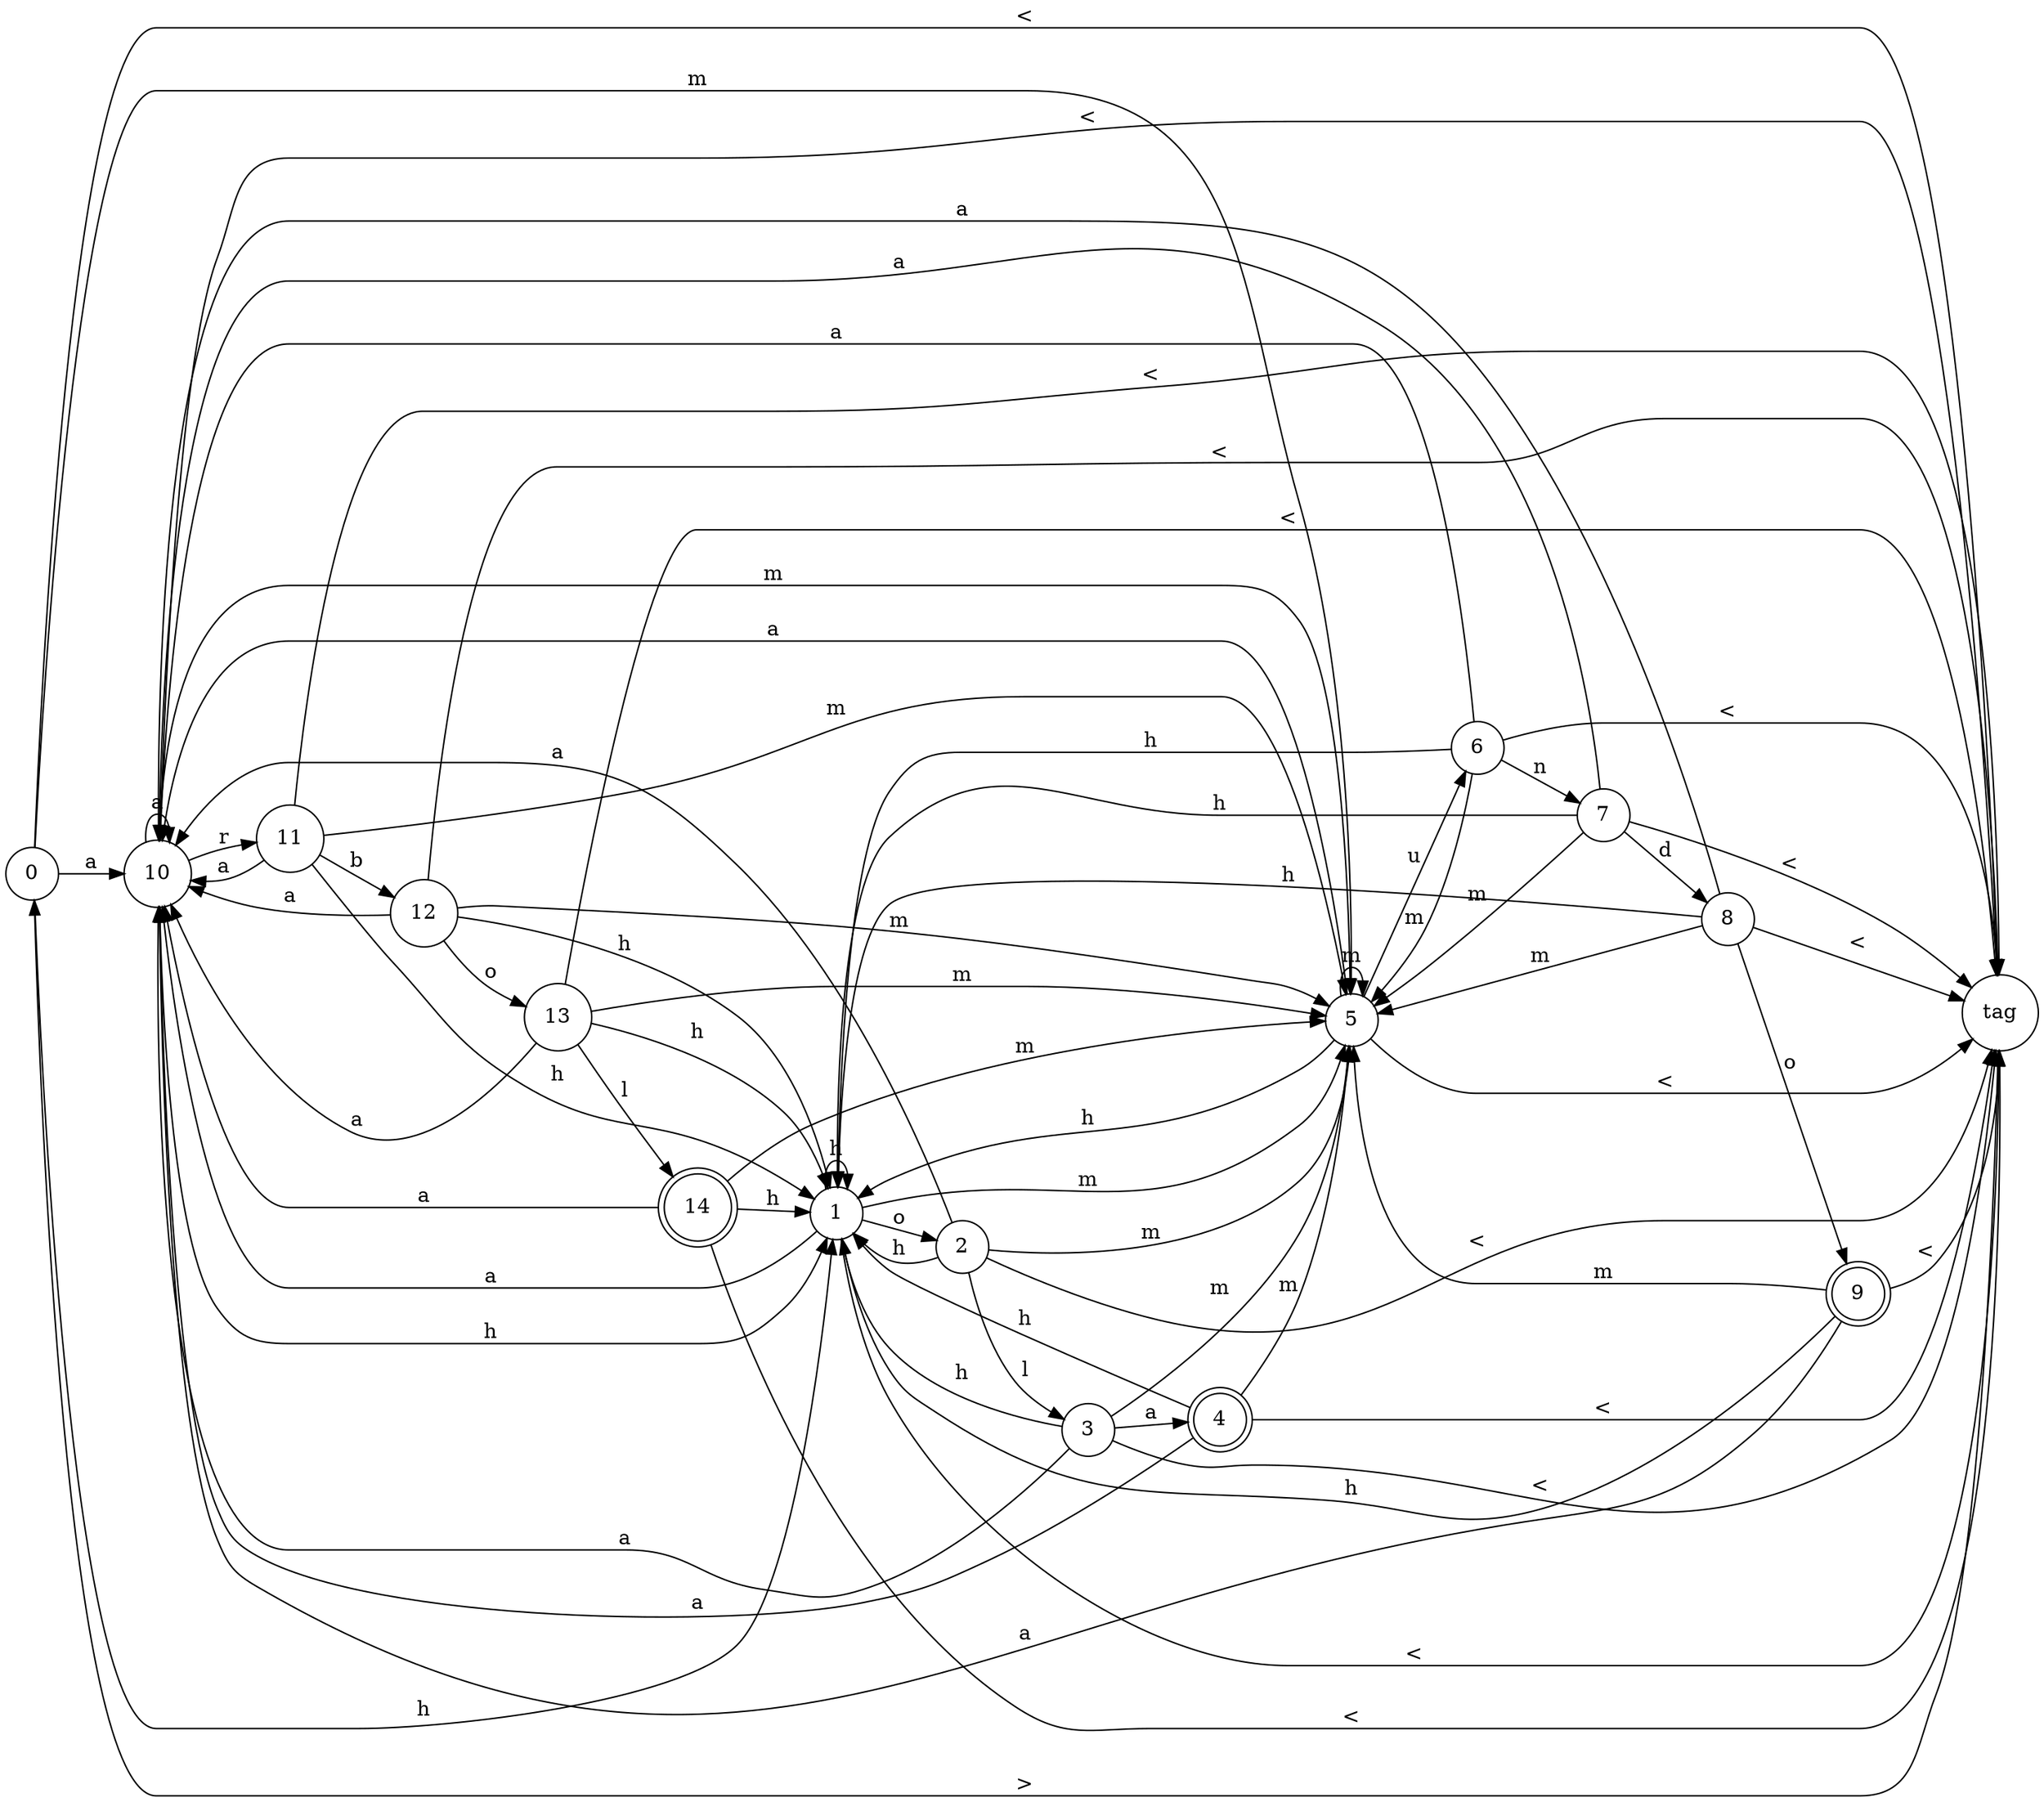 digraph {
rankdir = "LR";
// NODES
node [shape=circle] Node_0[label="0"];
node [shape=circle] Node_10[label="10"];
node [shape=circle] Node_1[label="1"];
node [shape=circle] Node_tag[label="tag"];
node [shape=circle] Node_5[label="5"];
node [shape=circle] Node_11[label="11"];
node [shape=circle] Node_2[label="2"];
node [shape=circle] Node_6[label="6"];
node [shape=circle] Node_12[label="12"];
node [shape=circle] Node_3[label="3"];
node [shape=circle] Node_7[label="7"];
node [shape=circle] Node_13[label="13"];
node [shape=doublecircle] Node_4[label="4"];
node [shape=circle] Node_8[label="8"];
node [shape=doublecircle] Node_14[label="14"];
node [shape=doublecircle] Node_9[label="9"];

// TRANSITIONS
Node_0 -> Node_10 [label="a"];
Node_0 -> Node_1 [label="h"];
Node_0 -> Node_tag [label="<"];
Node_0 -> Node_5 [label="m"];
Node_10 -> Node_10 [label="a"];
Node_10 -> Node_11 [label="r"];
Node_10 -> Node_1 [label="h"];
Node_10 -> Node_tag [label="<"];
Node_10 -> Node_5 [label="m"];
Node_1 -> Node_10 [label="a"];
Node_1 -> Node_1 [label="h"];
Node_1 -> Node_tag [label="<"];
Node_1 -> Node_5 [label="m"];
Node_1 -> Node_2 [label="o"];
Node_tag -> Node_0 [label=">"];
Node_5 -> Node_10 [label="a"];
Node_5 -> Node_6 [label="u"];
Node_5 -> Node_1 [label="h"];
Node_5 -> Node_tag [label="<"];
Node_5 -> Node_5 [label="m"];
Node_11 -> Node_10 [label="a"];
Node_11 -> Node_12 [label="b"];
Node_11 -> Node_1 [label="h"];
Node_11 -> Node_tag [label="<"];
Node_11 -> Node_5 [label="m"];
Node_2 -> Node_10 [label="a"];
Node_2 -> Node_1 [label="h"];
Node_2 -> Node_tag [label="<"];
Node_2 -> Node_3 [label="l"];
Node_2 -> Node_5 [label="m"];
Node_6 -> Node_10 [label="a"];
Node_6 -> Node_1 [label="h"];
Node_6 -> Node_tag [label="<"];
Node_6 -> Node_5 [label="m"];
Node_6 -> Node_7 [label="n"];
Node_12 -> Node_10 [label="a"];
Node_12 -> Node_1 [label="h"];
Node_12 -> Node_tag [label="<"];
Node_12 -> Node_5 [label="m"];
Node_12 -> Node_13 [label="o"];
Node_3 -> Node_4 [label="a"];
Node_3 -> Node_10 [label="a"];
Node_3 -> Node_1 [label="h"];
Node_3 -> Node_tag [label="<"];
Node_3 -> Node_5 [label="m"];
Node_7 -> Node_10 [label="a"];
Node_7 -> Node_8 [label="d"];
Node_7 -> Node_1 [label="h"];
Node_7 -> Node_tag [label="<"];
Node_7 -> Node_5 [label="m"];
Node_13 -> Node_10 [label="a"];
Node_13 -> Node_1 [label="h"];
Node_13 -> Node_tag [label="<"];
Node_13 -> Node_14 [label="l"];
Node_13 -> Node_5 [label="m"];
Node_4 -> Node_10 [label="a"];
Node_4 -> Node_1 [label="h"];
Node_4 -> Node_tag [label="<"];
Node_4 -> Node_5 [label="m"];
Node_8 -> Node_10 [label="a"];
Node_8 -> Node_1 [label="h"];
Node_8 -> Node_tag [label="<"];
Node_8 -> Node_5 [label="m"];
Node_8 -> Node_9 [label="o"];
Node_14 -> Node_10 [label="a"];
Node_14 -> Node_1 [label="h"];
Node_14 -> Node_tag [label="<"];
Node_14 -> Node_5 [label="m"];
Node_9 -> Node_10 [label="a"];
Node_9 -> Node_1 [label="h"];
Node_9 -> Node_tag [label="<"];
Node_9 -> Node_5 [label="m"];
}
